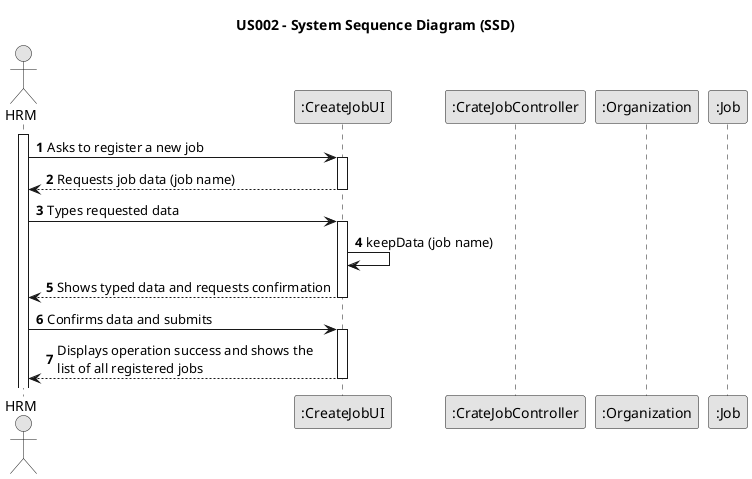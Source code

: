     @startuml
skinparam monochrome true
skinparam packageStyle rectangle
skinparam shadowing false

title US002 - System Sequence Diagram (SSD)

autonumber

actor "HRM" as Employee
participant ":CreateJobUI" as CJU
participant ":CrateJobController" as CJC
participant ":Organization" as ORG
participant ":Job" as JOB

activate Employee

    Employee -> CJU : Asks to register a new job
    activate CJU

        CJU --> Employee : Requests job data (job name)
    deactivate CJU

    Employee -> CJU : Types requested data
    activate CJU
    CJU -> CJU : keepData (job name)

        CJU --> Employee : Shows typed data and requests confirmation
    deactivate CJU

    Employee -> CJU : Confirms data and submits
    activate CJU

        CJU --> Employee : Displays operation success and shows the \nlist of all registered jobs
    deactivate CJU

@enduml